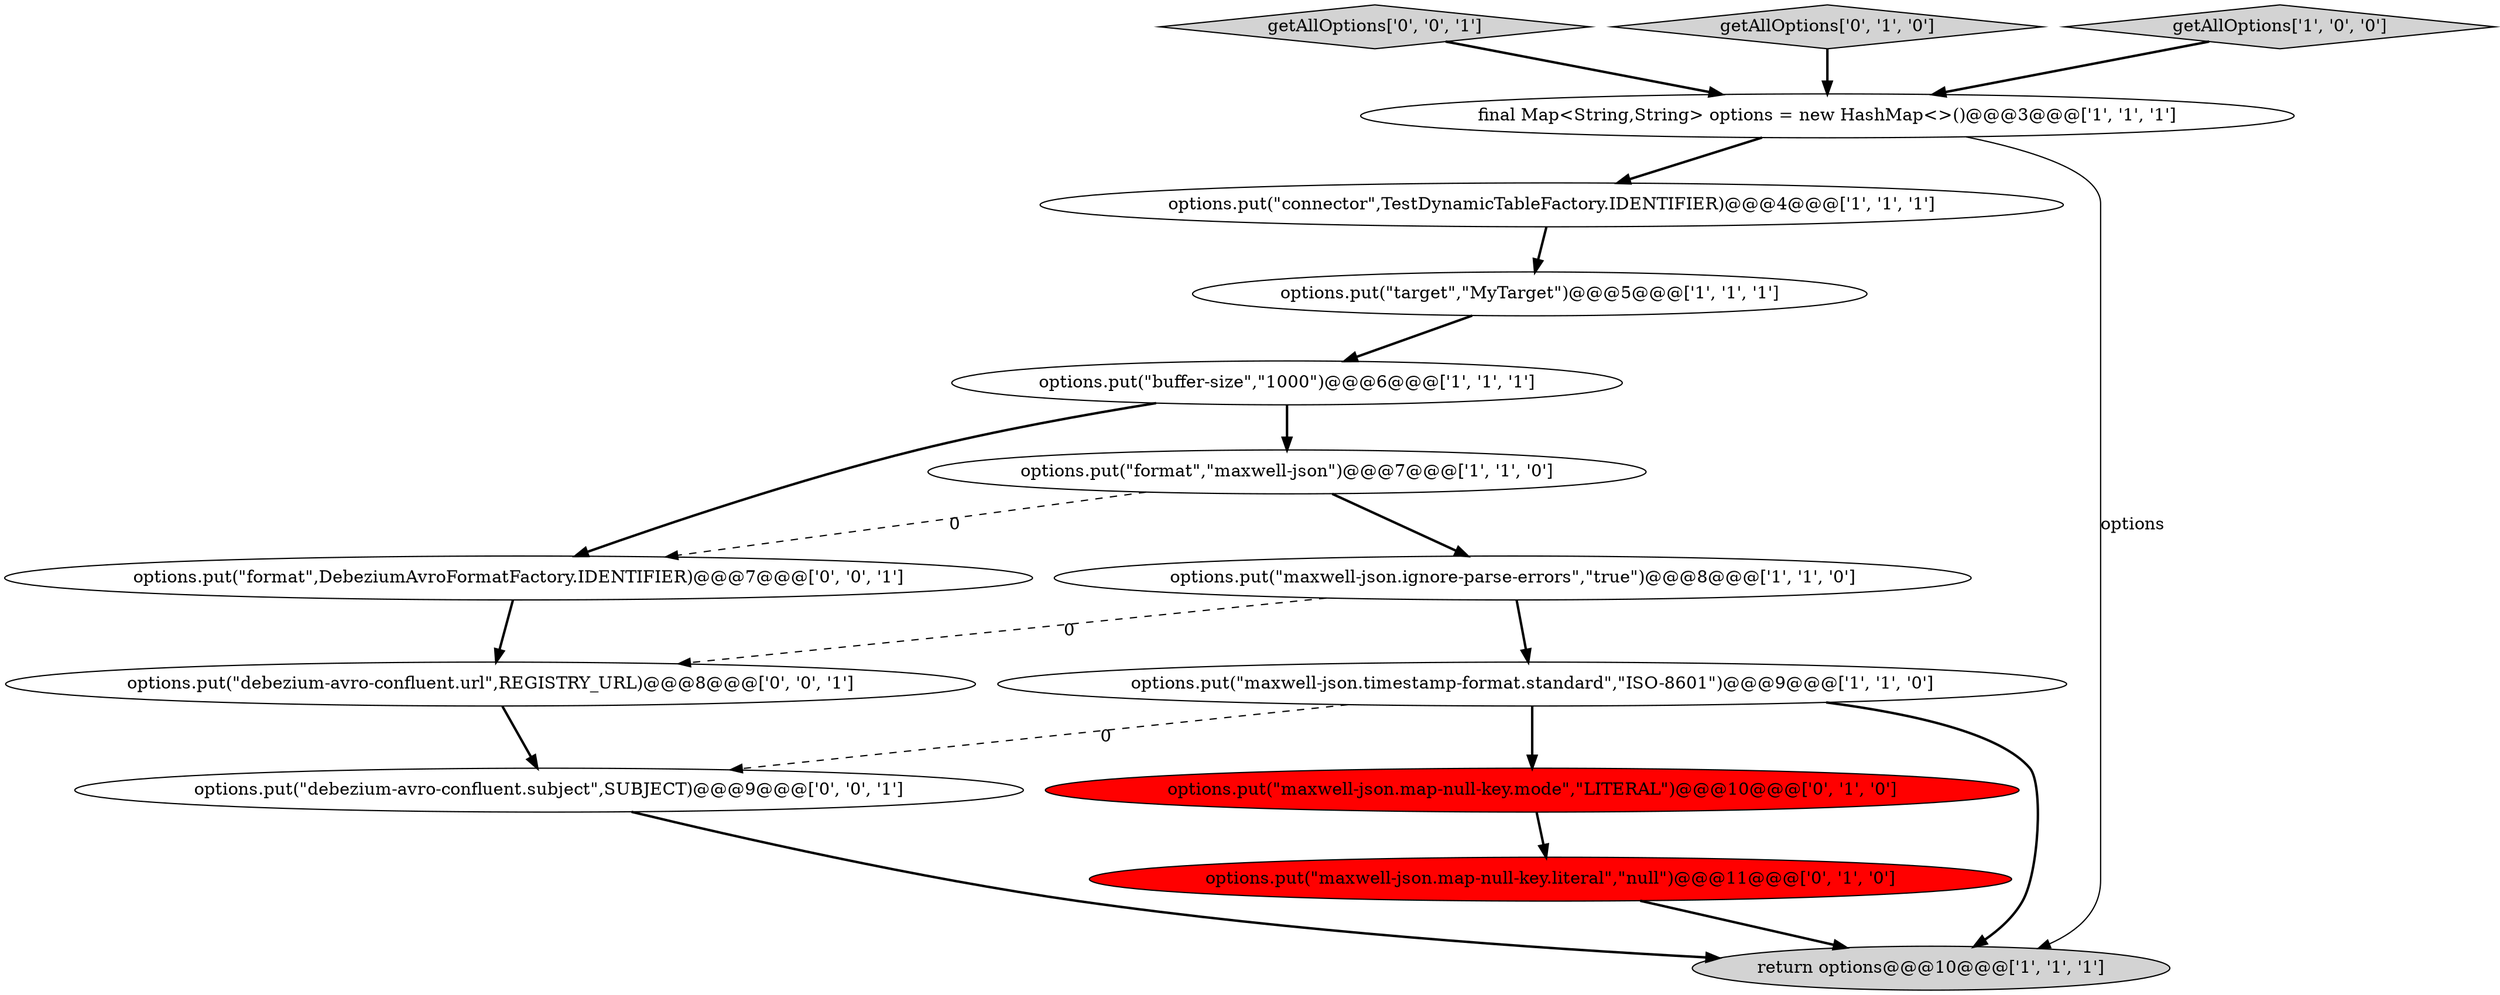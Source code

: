 digraph {
7 [style = filled, label = "options.put(\"maxwell-json.ignore-parse-errors\",\"true\")@@@8@@@['1', '1', '0']", fillcolor = white, shape = ellipse image = "AAA0AAABBB1BBB"];
5 [style = filled, label = "options.put(\"connector\",TestDynamicTableFactory.IDENTIFIER)@@@4@@@['1', '1', '1']", fillcolor = white, shape = ellipse image = "AAA0AAABBB1BBB"];
15 [style = filled, label = "options.put(\"format\",DebeziumAvroFormatFactory.IDENTIFIER)@@@7@@@['0', '0', '1']", fillcolor = white, shape = ellipse image = "AAA0AAABBB3BBB"];
12 [style = filled, label = "options.put(\"debezium-avro-confluent.url\",REGISTRY_URL)@@@8@@@['0', '0', '1']", fillcolor = white, shape = ellipse image = "AAA0AAABBB3BBB"];
14 [style = filled, label = "getAllOptions['0', '0', '1']", fillcolor = lightgray, shape = diamond image = "AAA0AAABBB3BBB"];
10 [style = filled, label = "getAllOptions['0', '1', '0']", fillcolor = lightgray, shape = diamond image = "AAA0AAABBB2BBB"];
11 [style = filled, label = "options.put(\"maxwell-json.map-null-key.mode\",\"LITERAL\")@@@10@@@['0', '1', '0']", fillcolor = red, shape = ellipse image = "AAA1AAABBB2BBB"];
2 [style = filled, label = "final Map<String,String> options = new HashMap<>()@@@3@@@['1', '1', '1']", fillcolor = white, shape = ellipse image = "AAA0AAABBB1BBB"];
8 [style = filled, label = "options.put(\"maxwell-json.timestamp-format.standard\",\"ISO-8601\")@@@9@@@['1', '1', '0']", fillcolor = white, shape = ellipse image = "AAA0AAABBB1BBB"];
3 [style = filled, label = "getAllOptions['1', '0', '0']", fillcolor = lightgray, shape = diamond image = "AAA0AAABBB1BBB"];
1 [style = filled, label = "return options@@@10@@@['1', '1', '1']", fillcolor = lightgray, shape = ellipse image = "AAA0AAABBB1BBB"];
6 [style = filled, label = "options.put(\"format\",\"maxwell-json\")@@@7@@@['1', '1', '0']", fillcolor = white, shape = ellipse image = "AAA0AAABBB1BBB"];
4 [style = filled, label = "options.put(\"target\",\"MyTarget\")@@@5@@@['1', '1', '1']", fillcolor = white, shape = ellipse image = "AAA0AAABBB1BBB"];
13 [style = filled, label = "options.put(\"debezium-avro-confluent.subject\",SUBJECT)@@@9@@@['0', '0', '1']", fillcolor = white, shape = ellipse image = "AAA0AAABBB3BBB"];
9 [style = filled, label = "options.put(\"maxwell-json.map-null-key.literal\",\"null\")@@@11@@@['0', '1', '0']", fillcolor = red, shape = ellipse image = "AAA1AAABBB2BBB"];
0 [style = filled, label = "options.put(\"buffer-size\",\"1000\")@@@6@@@['1', '1', '1']", fillcolor = white, shape = ellipse image = "AAA0AAABBB1BBB"];
2->1 [style = solid, label="options"];
0->6 [style = bold, label=""];
7->8 [style = bold, label=""];
11->9 [style = bold, label=""];
0->15 [style = bold, label=""];
13->1 [style = bold, label=""];
4->0 [style = bold, label=""];
8->13 [style = dashed, label="0"];
8->1 [style = bold, label=""];
12->13 [style = bold, label=""];
3->2 [style = bold, label=""];
6->15 [style = dashed, label="0"];
5->4 [style = bold, label=""];
7->12 [style = dashed, label="0"];
10->2 [style = bold, label=""];
15->12 [style = bold, label=""];
14->2 [style = bold, label=""];
6->7 [style = bold, label=""];
9->1 [style = bold, label=""];
8->11 [style = bold, label=""];
2->5 [style = bold, label=""];
}
